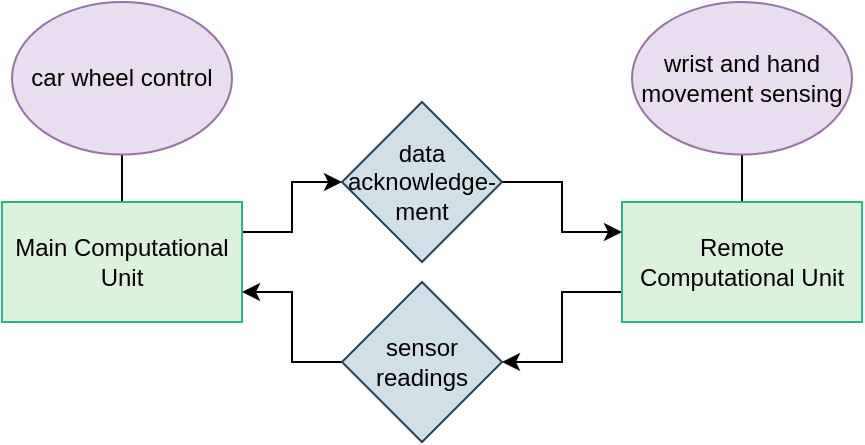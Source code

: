 <mxfile version="13.7.8" type="device"><diagram id="SSgy10HJL6G8gNw4oSQP" name="Problem Statement"><mxGraphModel dx="526" dy="616" grid="1" gridSize="10" guides="1" tooltips="1" connect="1" arrows="1" fold="1" page="1" pageScale="1" pageWidth="827" pageHeight="1169" math="0" shadow="0"><root><mxCell id="0"/><mxCell id="1" parent="0"/><mxCell id="Y8Q8vGI9qereCrb375Lu-24" style="edgeStyle=orthogonalEdgeStyle;rounded=0;orthogonalLoop=1;jettySize=auto;html=1;entryX=0;entryY=0.5;entryDx=0;entryDy=0;exitX=1;exitY=0.25;exitDx=0;exitDy=0;" parent="1" source="kejGYXDeSdPW0UX29APC-1" target="Y8Q8vGI9qereCrb375Lu-29" edge="1"><mxGeometry relative="1" as="geometry"/></mxCell><mxCell id="Y8Q8vGI9qereCrb375Lu-31" style="edgeStyle=orthogonalEdgeStyle;rounded=0;orthogonalLoop=1;jettySize=auto;html=1;exitX=0.5;exitY=0;exitDx=0;exitDy=0;entryX=0.5;entryY=1;entryDx=0;entryDy=0;endArrow=none;endFill=0;" parent="1" source="kejGYXDeSdPW0UX29APC-1" target="kejGYXDeSdPW0UX29APC-3" edge="1"><mxGeometry relative="1" as="geometry"/></mxCell><mxCell id="kejGYXDeSdPW0UX29APC-1" value="Main Computational Unit" style="rounded=0;whiteSpace=wrap;html=1;strokeColor=#27B882;fillColor=#DDF2DC;" parent="1" vertex="1"><mxGeometry x="210" y="420" width="120" height="60" as="geometry"/></mxCell><mxCell id="Y8Q8vGI9qereCrb375Lu-28" style="edgeStyle=orthogonalEdgeStyle;rounded=0;orthogonalLoop=1;jettySize=auto;html=1;entryX=1;entryY=0.75;entryDx=0;entryDy=0;" parent="1" source="kejGYXDeSdPW0UX29APC-2" target="kejGYXDeSdPW0UX29APC-1" edge="1"><mxGeometry relative="1" as="geometry"/></mxCell><mxCell id="kejGYXDeSdPW0UX29APC-2" value="sensor readings" style="rhombus;whiteSpace=wrap;html=1;strokeColor=#23445d;fillColor=#D1DFE6;" parent="1" vertex="1"><mxGeometry x="380" y="460" width="80" height="80" as="geometry"/></mxCell><mxCell id="kejGYXDeSdPW0UX29APC-3" value="car wheel control" style="ellipse;whiteSpace=wrap;html=1;fillColor=#E9DDF0;strokeColor=#9673A6;" parent="1" vertex="1"><mxGeometry x="215" y="320" width="110" height="76.26" as="geometry"/></mxCell><mxCell id="Y8Q8vGI9qereCrb375Lu-26" style="edgeStyle=orthogonalEdgeStyle;rounded=0;orthogonalLoop=1;jettySize=auto;html=1;exitX=0;exitY=0.75;exitDx=0;exitDy=0;entryX=1;entryY=0.5;entryDx=0;entryDy=0;" parent="1" source="Y8Q8vGI9qereCrb375Lu-23" target="kejGYXDeSdPW0UX29APC-2" edge="1"><mxGeometry relative="1" as="geometry"/></mxCell><mxCell id="Y8Q8vGI9qereCrb375Lu-33" style="edgeStyle=orthogonalEdgeStyle;rounded=0;orthogonalLoop=1;jettySize=auto;html=1;exitX=0.5;exitY=0;exitDx=0;exitDy=0;entryX=0.5;entryY=1;entryDx=0;entryDy=0;endArrow=none;endFill=0;" parent="1" source="Y8Q8vGI9qereCrb375Lu-23" target="Y8Q8vGI9qereCrb375Lu-32" edge="1"><mxGeometry relative="1" as="geometry"/></mxCell><mxCell id="Y8Q8vGI9qereCrb375Lu-23" value="Remote Computational Unit" style="rounded=0;whiteSpace=wrap;html=1;strokeColor=#27B882;fillColor=#DDF2DC;" parent="1" vertex="1"><mxGeometry x="520" y="420" width="120" height="60" as="geometry"/></mxCell><mxCell id="Y8Q8vGI9qereCrb375Lu-30" style="edgeStyle=orthogonalEdgeStyle;rounded=0;orthogonalLoop=1;jettySize=auto;html=1;entryX=0;entryY=0.25;entryDx=0;entryDy=0;" parent="1" source="Y8Q8vGI9qereCrb375Lu-29" target="Y8Q8vGI9qereCrb375Lu-23" edge="1"><mxGeometry relative="1" as="geometry"/></mxCell><mxCell id="Y8Q8vGI9qereCrb375Lu-29" value="data acknowledge-&lt;br&gt;ment" style="rhombus;whiteSpace=wrap;html=1;strokeColor=#23445d;fillColor=#D1DFE6;" parent="1" vertex="1"><mxGeometry x="380" y="370" width="80" height="80" as="geometry"/></mxCell><mxCell id="Y8Q8vGI9qereCrb375Lu-32" value="wrist and hand movement sensing" style="ellipse;whiteSpace=wrap;html=1;fillColor=#E9DDF0;strokeColor=#9673A6;" parent="1" vertex="1"><mxGeometry x="525" y="320" width="110" height="76.26" as="geometry"/></mxCell></root></mxGraphModel></diagram></mxfile>